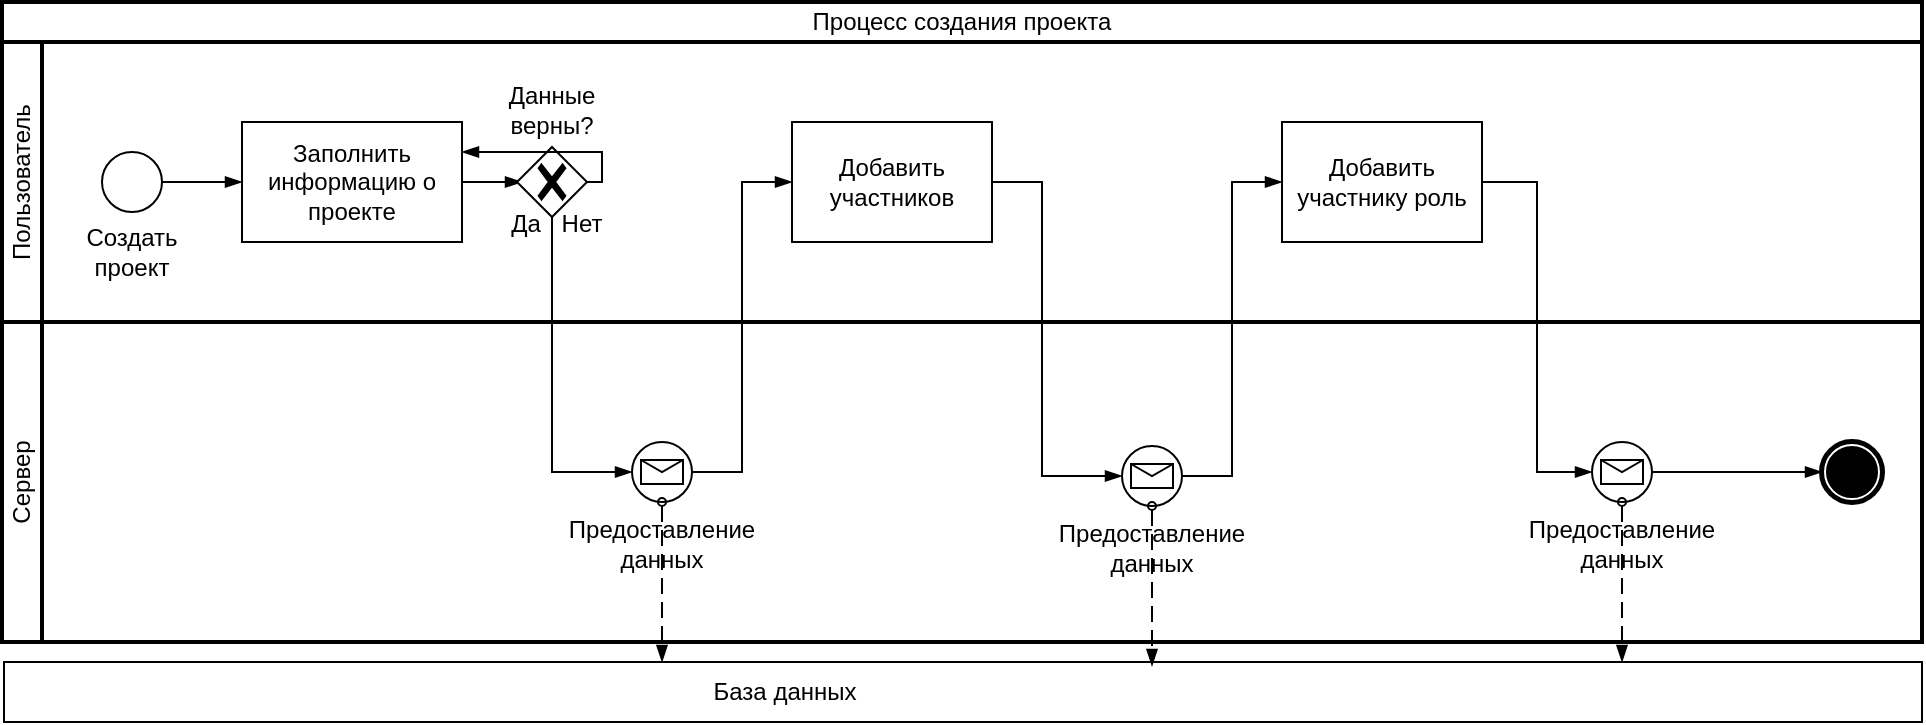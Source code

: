 <mxfile version="26.1.1">
  <diagram name="Страница — 1" id="63vRWQAEnhy3MmpLSvWO">
    <mxGraphModel dx="1489" dy="807" grid="1" gridSize="10" guides="1" tooltips="1" connect="1" arrows="1" fold="1" page="1" pageScale="1" pageWidth="827" pageHeight="1169" math="0" shadow="0">
      <root>
        <mxCell id="0" />
        <mxCell id="1" parent="0" />
        <mxCell id="O_73Io-oXdO_OndHT06N-1" value="Процесс создания проекта" style="swimlane;html=1;startSize=20;fontStyle=0;collapsible=0;horizontal=1;swimlaneLine=1;strokeWidth=2;swimlaneFillColor=#ffffff;whiteSpace=wrap;" vertex="1" parent="1">
          <mxGeometry x="30" y="130" width="960" height="200" as="geometry" />
        </mxCell>
        <mxCell id="O_73Io-oXdO_OndHT06N-2" value="Пользователь" style="swimlane;html=1;startSize=20;fontStyle=0;collapsible=0;horizontal=0;swimlaneLine=1;swimlaneFillColor=#ffffff;strokeWidth=2;whiteSpace=wrap;" vertex="1" parent="O_73Io-oXdO_OndHT06N-1">
          <mxGeometry y="20" width="960" height="140" as="geometry" />
        </mxCell>
        <mxCell id="O_73Io-oXdO_OndHT06N-3" value="" style="points=[[0.145,0.145,0],[0.5,0,0],[0.855,0.145,0],[1,0.5,0],[0.855,0.855,0],[0.5,1,0],[0.145,0.855,0],[0,0.5,0]];shape=mxgraph.bpmn.event;html=1;verticalLabelPosition=bottom;labelBackgroundColor=#ffffff;verticalAlign=top;align=center;perimeter=ellipsePerimeter;outlineConnect=0;aspect=fixed;outline=standard;symbol=general;" vertex="1" parent="O_73Io-oXdO_OndHT06N-2">
          <mxGeometry x="50" y="55" width="30" height="30" as="geometry" />
        </mxCell>
        <mxCell id="O_73Io-oXdO_OndHT06N-4" value="Создать проект" style="text;html=1;align=center;verticalAlign=middle;whiteSpace=wrap;rounded=0;" vertex="1" parent="O_73Io-oXdO_OndHT06N-2">
          <mxGeometry x="35" y="90" width="60" height="30" as="geometry" />
        </mxCell>
        <mxCell id="O_73Io-oXdO_OndHT06N-8" value="" style="edgeStyle=elbowEdgeStyle;fontSize=12;html=1;endArrow=blockThin;endFill=1;rounded=0;exitX=1;exitY=0.5;exitDx=0;exitDy=0;exitPerimeter=0;entryX=0;entryY=0.5;entryDx=0;entryDy=0;entryPerimeter=0;" edge="1" parent="O_73Io-oXdO_OndHT06N-2" source="O_73Io-oXdO_OndHT06N-3">
          <mxGeometry width="160" relative="1" as="geometry">
            <mxPoint x="330" y="150" as="sourcePoint" />
            <mxPoint x="120" y="70" as="targetPoint" />
          </mxGeometry>
        </mxCell>
        <mxCell id="O_73Io-oXdO_OndHT06N-37" value="Заполнить информацию о проекте" style="points=[[0.25,0,0],[0.5,0,0],[0.75,0,0],[1,0.25,0],[1,0.5,0],[1,0.75,0],[0.75,1,0],[0.5,1,0],[0.25,1,0],[0,0.75,0],[0,0.5,0],[0,0.25,0]];shape=mxgraph.bpmn.task2;whiteSpace=wrap;rectStyle=rounded;size=10;html=1;container=1;expand=0;collapsible=0;taskMarker=abstract;" vertex="1" parent="O_73Io-oXdO_OndHT06N-2">
          <mxGeometry x="120" y="40" width="110" height="60" as="geometry" />
        </mxCell>
        <mxCell id="O_73Io-oXdO_OndHT06N-48" value="Данные верны?" style="text;html=1;align=center;verticalAlign=middle;whiteSpace=wrap;rounded=0;" vertex="1" parent="O_73Io-oXdO_OndHT06N-2">
          <mxGeometry x="245" y="19" width="60" height="30" as="geometry" />
        </mxCell>
        <mxCell id="O_73Io-oXdO_OndHT06N-49" value="" style="edgeStyle=elbowEdgeStyle;fontSize=12;html=1;endArrow=blockThin;endFill=1;rounded=0;exitX=1;exitY=0.5;exitDx=0;exitDy=0;exitPerimeter=0;" edge="1" parent="O_73Io-oXdO_OndHT06N-2">
          <mxGeometry width="160" relative="1" as="geometry">
            <mxPoint x="230" y="70" as="sourcePoint" />
            <mxPoint x="260" y="70" as="targetPoint" />
          </mxGeometry>
        </mxCell>
        <mxCell id="O_73Io-oXdO_OndHT06N-51" value="" style="points=[[0.25,0.25,0],[0.5,0,0],[0.75,0.25,0],[1,0.5,0],[0.75,0.75,0],[0.5,1,0],[0.25,0.75,0],[0,0.5,0]];shape=mxgraph.bpmn.gateway2;html=1;verticalLabelPosition=bottom;labelBackgroundColor=#ffffff;verticalAlign=top;align=center;perimeter=rhombusPerimeter;outlineConnect=0;outline=none;symbol=none;gwType=exclusive;" vertex="1" parent="O_73Io-oXdO_OndHT06N-2">
          <mxGeometry x="257.5" y="52.5" width="35" height="35" as="geometry" />
        </mxCell>
        <mxCell id="O_73Io-oXdO_OndHT06N-53" value="Да" style="text;html=1;strokeColor=none;fillColor=none;align=center;verticalAlign=middle;whiteSpace=wrap;rounded=0;" vertex="1" parent="O_73Io-oXdO_OndHT06N-2">
          <mxGeometry x="222" y="76" width="80" height="30" as="geometry" />
        </mxCell>
        <mxCell id="O_73Io-oXdO_OndHT06N-56" value="" style="edgeStyle=elbowEdgeStyle;fontSize=12;html=1;endArrow=blockThin;endFill=1;rounded=0;exitX=1;exitY=0.5;exitDx=0;exitDy=0;exitPerimeter=0;entryX=1;entryY=0.25;entryDx=0;entryDy=0;entryPerimeter=0;" edge="1" parent="O_73Io-oXdO_OndHT06N-2" source="O_73Io-oXdO_OndHT06N-51" target="O_73Io-oXdO_OndHT06N-37">
          <mxGeometry width="160" relative="1" as="geometry">
            <mxPoint x="240" y="150" as="sourcePoint" />
            <mxPoint x="360" y="70" as="targetPoint" />
            <Array as="points">
              <mxPoint x="300" y="60" />
            </Array>
          </mxGeometry>
        </mxCell>
        <mxCell id="O_73Io-oXdO_OndHT06N-58" value="Нет" style="text;html=1;strokeColor=none;fillColor=none;align=center;verticalAlign=middle;whiteSpace=wrap;rounded=0;" vertex="1" parent="O_73Io-oXdO_OndHT06N-2">
          <mxGeometry x="250" y="76" width="80" height="30" as="geometry" />
        </mxCell>
        <mxCell id="O_73Io-oXdO_OndHT06N-59" value="Добавить участников" style="points=[[0.25,0,0],[0.5,0,0],[0.75,0,0],[1,0.25,0],[1,0.5,0],[1,0.75,0],[0.75,1,0],[0.5,1,0],[0.25,1,0],[0,0.75,0],[0,0.5,0],[0,0.25,0]];shape=mxgraph.bpmn.task2;whiteSpace=wrap;rectStyle=rounded;size=10;html=1;container=1;expand=0;collapsible=0;taskMarker=abstract;" vertex="1" parent="O_73Io-oXdO_OndHT06N-2">
          <mxGeometry x="395" y="40" width="100" height="60" as="geometry" />
        </mxCell>
        <mxCell id="O_73Io-oXdO_OndHT06N-65" value="Добавить участнику роль" style="points=[[0.25,0,0],[0.5,0,0],[0.75,0,0],[1,0.25,0],[1,0.5,0],[1,0.75,0],[0.75,1,0],[0.5,1,0],[0.25,1,0],[0,0.75,0],[0,0.5,0],[0,0.25,0]];shape=mxgraph.bpmn.task2;whiteSpace=wrap;rectStyle=rounded;size=10;html=1;container=1;expand=0;collapsible=0;taskMarker=abstract;" vertex="1" parent="O_73Io-oXdO_OndHT06N-2">
          <mxGeometry x="640" y="40" width="100" height="60" as="geometry" />
        </mxCell>
        <mxCell id="O_73Io-oXdO_OndHT06N-12" value="Сервер" style="swimlane;html=1;startSize=20;fontStyle=0;collapsible=0;horizontal=0;swimlaneLine=1;swimlaneFillColor=#ffffff;strokeWidth=2;whiteSpace=wrap;" vertex="1" parent="1">
          <mxGeometry x="30" y="290" width="960" height="160" as="geometry" />
        </mxCell>
        <mxCell id="O_73Io-oXdO_OndHT06N-38" value="" style="points=[[0.145,0.145,0],[0.5,0,0],[0.855,0.145,0],[1,0.5,0],[0.855,0.855,0],[0.5,1,0],[0.145,0.855,0],[0,0.5,0]];shape=mxgraph.bpmn.event;html=1;verticalLabelPosition=bottom;labelBackgroundColor=#ffffff;verticalAlign=top;align=center;perimeter=ellipsePerimeter;outlineConnect=0;aspect=fixed;outline=standard;symbol=message;" vertex="1" parent="O_73Io-oXdO_OndHT06N-12">
          <mxGeometry x="315" y="60" width="30" height="30" as="geometry" />
        </mxCell>
        <mxCell id="O_73Io-oXdO_OndHT06N-39" value="Предоставление данных" style="text;html=1;align=center;verticalAlign=middle;whiteSpace=wrap;rounded=0;" vertex="1" parent="O_73Io-oXdO_OndHT06N-12">
          <mxGeometry x="300" y="96" width="60" height="30" as="geometry" />
        </mxCell>
        <mxCell id="O_73Io-oXdO_OndHT06N-41" value="" style="dashed=1;dashPattern=8 4;endArrow=blockThin;endFill=1;startArrow=oval;startFill=0;endSize=6;startSize=4;html=1;rounded=0;exitX=0.5;exitY=1;exitDx=0;exitDy=0;exitPerimeter=0;" edge="1" parent="O_73Io-oXdO_OndHT06N-12" source="O_73Io-oXdO_OndHT06N-38">
          <mxGeometry width="160" relative="1" as="geometry">
            <mxPoint x="350" y="145" as="sourcePoint" />
            <mxPoint x="330" y="170" as="targetPoint" />
          </mxGeometry>
        </mxCell>
        <mxCell id="O_73Io-oXdO_OndHT06N-61" value="" style="points=[[0.145,0.145,0],[0.5,0,0],[0.855,0.145,0],[1,0.5,0],[0.855,0.855,0],[0.5,1,0],[0.145,0.855,0],[0,0.5,0]];shape=mxgraph.bpmn.event;html=1;verticalLabelPosition=bottom;labelBackgroundColor=#ffffff;verticalAlign=top;align=center;perimeter=ellipsePerimeter;outlineConnect=0;aspect=fixed;outline=standard;symbol=message;" vertex="1" parent="O_73Io-oXdO_OndHT06N-12">
          <mxGeometry x="560" y="62" width="30" height="30" as="geometry" />
        </mxCell>
        <mxCell id="O_73Io-oXdO_OndHT06N-62" value="Предоставление данных" style="text;html=1;align=center;verticalAlign=middle;whiteSpace=wrap;rounded=0;" vertex="1" parent="O_73Io-oXdO_OndHT06N-12">
          <mxGeometry x="545" y="98" width="60" height="30" as="geometry" />
        </mxCell>
        <mxCell id="O_73Io-oXdO_OndHT06N-63" value="" style="dashed=1;dashPattern=8 4;endArrow=blockThin;endFill=1;startArrow=oval;startFill=0;endSize=6;startSize=4;html=1;rounded=0;exitX=0.5;exitY=1;exitDx=0;exitDy=0;exitPerimeter=0;" edge="1" parent="O_73Io-oXdO_OndHT06N-12" source="O_73Io-oXdO_OndHT06N-61">
          <mxGeometry width="160" relative="1" as="geometry">
            <mxPoint x="595" y="147" as="sourcePoint" />
            <mxPoint x="575" y="172" as="targetPoint" />
          </mxGeometry>
        </mxCell>
        <mxCell id="O_73Io-oXdO_OndHT06N-68" value="Предоставление данных" style="text;html=1;align=center;verticalAlign=middle;whiteSpace=wrap;rounded=0;" vertex="1" parent="O_73Io-oXdO_OndHT06N-12">
          <mxGeometry x="780" y="96" width="60" height="30" as="geometry" />
        </mxCell>
        <mxCell id="O_73Io-oXdO_OndHT06N-67" value="" style="points=[[0.145,0.145,0],[0.5,0,0],[0.855,0.145,0],[1,0.5,0],[0.855,0.855,0],[0.5,1,0],[0.145,0.855,0],[0,0.5,0]];shape=mxgraph.bpmn.event;html=1;verticalLabelPosition=bottom;labelBackgroundColor=#ffffff;verticalAlign=top;align=center;perimeter=ellipsePerimeter;outlineConnect=0;aspect=fixed;outline=standard;symbol=message;" vertex="1" parent="O_73Io-oXdO_OndHT06N-12">
          <mxGeometry x="795" y="60" width="30" height="30" as="geometry" />
        </mxCell>
        <mxCell id="O_73Io-oXdO_OndHT06N-69" value="" style="dashed=1;dashPattern=8 4;endArrow=blockThin;endFill=1;startArrow=oval;startFill=0;endSize=6;startSize=4;html=1;rounded=0;exitX=0.5;exitY=1;exitDx=0;exitDy=0;exitPerimeter=0;" edge="1" parent="O_73Io-oXdO_OndHT06N-12" source="O_73Io-oXdO_OndHT06N-67">
          <mxGeometry width="160" relative="1" as="geometry">
            <mxPoint x="830" y="145" as="sourcePoint" />
            <mxPoint x="810" y="170" as="targetPoint" />
          </mxGeometry>
        </mxCell>
        <mxCell id="O_73Io-oXdO_OndHT06N-71" value="" style="points=[[0.145,0.145,0],[0.5,0,0],[0.855,0.145,0],[1,0.5,0],[0.855,0.855,0],[0.5,1,0],[0.145,0.855,0],[0,0.5,0]];shape=mxgraph.bpmn.event;html=1;verticalLabelPosition=bottom;labelBackgroundColor=#ffffff;verticalAlign=top;align=center;perimeter=ellipsePerimeter;outlineConnect=0;aspect=fixed;outline=end;symbol=terminate;" vertex="1" parent="O_73Io-oXdO_OndHT06N-12">
          <mxGeometry x="910" y="60" width="30" height="30" as="geometry" />
        </mxCell>
        <mxCell id="O_73Io-oXdO_OndHT06N-72" value="" style="edgeStyle=elbowEdgeStyle;fontSize=12;html=1;endArrow=blockThin;endFill=1;rounded=0;exitX=1;exitY=0.5;exitDx=0;exitDy=0;exitPerimeter=0;entryX=0;entryY=0.5;entryDx=0;entryDy=0;entryPerimeter=0;" edge="1" parent="O_73Io-oXdO_OndHT06N-12" source="O_73Io-oXdO_OndHT06N-67" target="O_73Io-oXdO_OndHT06N-71">
          <mxGeometry width="160" relative="1" as="geometry">
            <mxPoint x="700" y="100" as="sourcePoint" />
            <mxPoint x="860" y="100" as="targetPoint" />
          </mxGeometry>
        </mxCell>
        <mxCell id="O_73Io-oXdO_OndHT06N-29" value="" style="swimlane;html=1;startSize=20;fontStyle=0;collapsible=0;horizontal=0;swimlaneLine=0;fillColor=none;whiteSpace=wrap;" vertex="1" parent="1">
          <mxGeometry x="31" y="460" width="959" height="30" as="geometry" />
        </mxCell>
        <mxCell id="O_73Io-oXdO_OndHT06N-30" value="База данных" style="text;html=1;align=center;verticalAlign=middle;resizable=0;points=[];autosize=1;strokeColor=none;fillColor=none;" vertex="1" parent="O_73Io-oXdO_OndHT06N-29">
          <mxGeometry x="345" width="90" height="30" as="geometry" />
        </mxCell>
        <mxCell id="O_73Io-oXdO_OndHT06N-52" value="" style="edgeStyle=elbowEdgeStyle;fontSize=12;html=1;endArrow=blockThin;endFill=1;rounded=0;exitX=0.5;exitY=1;exitDx=0;exitDy=0;exitPerimeter=0;entryX=0;entryY=0.5;entryDx=0;entryDy=0;entryPerimeter=0;" edge="1" parent="1" source="O_73Io-oXdO_OndHT06N-51" target="O_73Io-oXdO_OndHT06N-38">
          <mxGeometry width="160" relative="1" as="geometry">
            <mxPoint x="270" y="300" as="sourcePoint" />
            <mxPoint x="430" y="300" as="targetPoint" />
            <Array as="points">
              <mxPoint x="305" y="300" />
            </Array>
          </mxGeometry>
        </mxCell>
        <mxCell id="O_73Io-oXdO_OndHT06N-60" value="" style="edgeStyle=elbowEdgeStyle;fontSize=12;html=1;endArrow=blockThin;endFill=1;rounded=0;exitX=1;exitY=0.5;exitDx=0;exitDy=0;exitPerimeter=0;" edge="1" parent="1" source="O_73Io-oXdO_OndHT06N-38" target="O_73Io-oXdO_OndHT06N-59">
          <mxGeometry width="160" relative="1" as="geometry">
            <mxPoint x="340" y="260" as="sourcePoint" />
            <mxPoint x="500" y="260" as="targetPoint" />
          </mxGeometry>
        </mxCell>
        <mxCell id="O_73Io-oXdO_OndHT06N-64" value="" style="edgeStyle=elbowEdgeStyle;fontSize=12;html=1;endArrow=blockThin;endFill=1;rounded=0;exitX=1;exitY=0.5;exitDx=0;exitDy=0;exitPerimeter=0;entryX=0;entryY=0.5;entryDx=0;entryDy=0;entryPerimeter=0;" edge="1" parent="1" target="O_73Io-oXdO_OndHT06N-61" source="O_73Io-oXdO_OndHT06N-59">
          <mxGeometry width="160" relative="1" as="geometry">
            <mxPoint x="550" y="240" as="sourcePoint" />
            <mxPoint x="675" y="302" as="targetPoint" />
            <Array as="points">
              <mxPoint x="550" y="302" />
            </Array>
          </mxGeometry>
        </mxCell>
        <mxCell id="O_73Io-oXdO_OndHT06N-66" value="" style="edgeStyle=elbowEdgeStyle;fontSize=12;html=1;endArrow=blockThin;endFill=1;rounded=0;exitX=1;exitY=0.5;exitDx=0;exitDy=0;exitPerimeter=0;" edge="1" parent="1" source="O_73Io-oXdO_OndHT06N-61" target="O_73Io-oXdO_OndHT06N-65">
          <mxGeometry width="160" relative="1" as="geometry">
            <mxPoint x="650" y="300" as="sourcePoint" />
            <mxPoint x="810" y="300" as="targetPoint" />
          </mxGeometry>
        </mxCell>
        <mxCell id="O_73Io-oXdO_OndHT06N-70" value="" style="edgeStyle=elbowEdgeStyle;fontSize=12;html=1;endArrow=blockThin;endFill=1;rounded=0;exitX=1;exitY=0.5;exitDx=0;exitDy=0;exitPerimeter=0;entryX=0;entryY=0.5;entryDx=0;entryDy=0;entryPerimeter=0;" edge="1" parent="1" source="O_73Io-oXdO_OndHT06N-65" target="O_73Io-oXdO_OndHT06N-67">
          <mxGeometry width="160" relative="1" as="geometry">
            <mxPoint x="690" y="330" as="sourcePoint" />
            <mxPoint x="850" y="330" as="targetPoint" />
          </mxGeometry>
        </mxCell>
      </root>
    </mxGraphModel>
  </diagram>
</mxfile>
